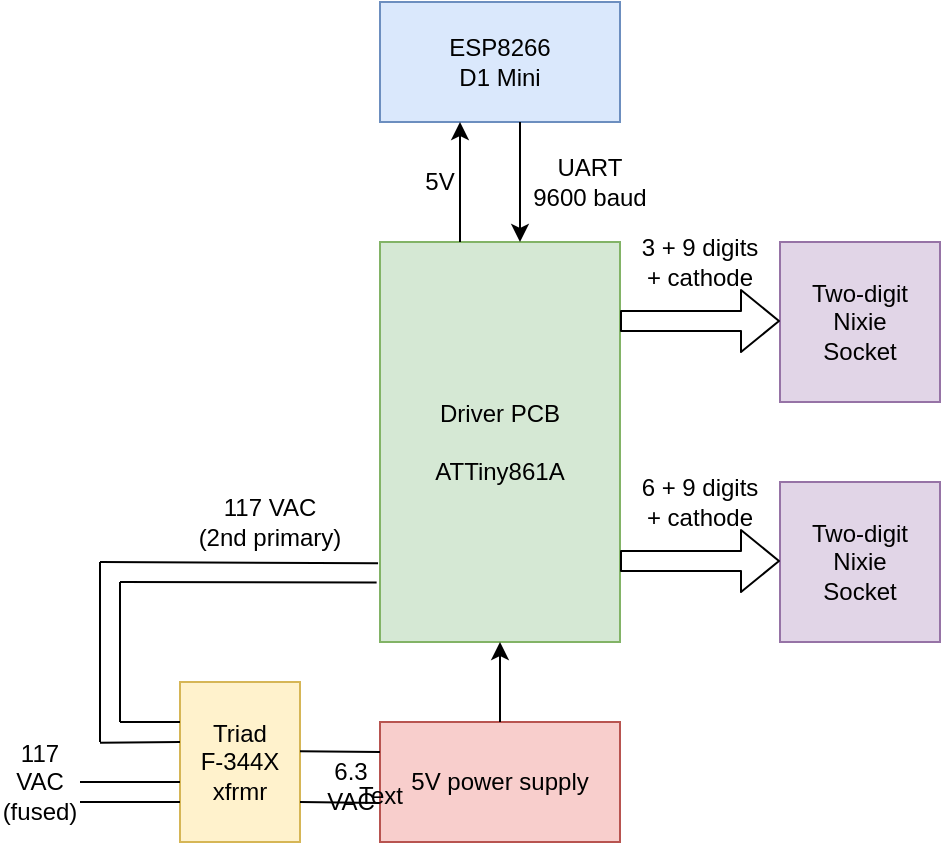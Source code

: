 <mxfile version="13.3.5" type="device"><diagram id="xHKlxxDqm_AbG5Z9B3xm" name="Page-1"><mxGraphModel dx="685" dy="674" grid="1" gridSize="10" guides="1" tooltips="1" connect="1" arrows="1" fold="1" page="1" pageScale="1" pageWidth="850" pageHeight="1100" math="0" shadow="0"><root><mxCell id="0"/><mxCell id="1" parent="0"/><mxCell id="uiOxMhqzbpM_2TiCLLqi-3" value="Driver PCB&lt;br&gt;&lt;br&gt;ATTiny861A" style="rounded=0;whiteSpace=wrap;html=1;fillColor=#d5e8d4;strokeColor=#82b366;" vertex="1" parent="1"><mxGeometry x="240" y="200" width="120" height="200" as="geometry"/></mxCell><mxCell id="uiOxMhqzbpM_2TiCLLqi-4" value="Two-digit&lt;br&gt;Nixie&lt;br&gt;Socket" style="rounded=0;whiteSpace=wrap;html=1;fillColor=#e1d5e7;strokeColor=#9673a6;" vertex="1" parent="1"><mxGeometry x="440" y="200" width="80" height="80" as="geometry"/></mxCell><mxCell id="uiOxMhqzbpM_2TiCLLqi-5" value="Two-digit&lt;br&gt;Nixie&lt;br&gt;Socket" style="rounded=0;whiteSpace=wrap;html=1;fillColor=#e1d5e7;strokeColor=#9673a6;" vertex="1" parent="1"><mxGeometry x="440" y="320" width="80" height="80" as="geometry"/></mxCell><mxCell id="uiOxMhqzbpM_2TiCLLqi-6" value="" style="shape=flexArrow;endArrow=classic;html=1;" edge="1" parent="1"><mxGeometry width="50" height="50" relative="1" as="geometry"><mxPoint x="360" y="239.5" as="sourcePoint"/><mxPoint x="440" y="239.5" as="targetPoint"/></mxGeometry></mxCell><mxCell id="uiOxMhqzbpM_2TiCLLqi-7" value="" style="shape=flexArrow;endArrow=classic;html=1;" edge="1" parent="1"><mxGeometry width="50" height="50" relative="1" as="geometry"><mxPoint x="360" y="359.5" as="sourcePoint"/><mxPoint x="440" y="359.5" as="targetPoint"/></mxGeometry></mxCell><mxCell id="uiOxMhqzbpM_2TiCLLqi-8" value="ESP8266&lt;br&gt;D1 Mini" style="rounded=0;whiteSpace=wrap;html=1;fillColor=#dae8fc;strokeColor=#6c8ebf;" vertex="1" parent="1"><mxGeometry x="240" y="80" width="120" height="60" as="geometry"/></mxCell><mxCell id="uiOxMhqzbpM_2TiCLLqi-9" value="" style="endArrow=classic;html=1;" edge="1" parent="1"><mxGeometry width="50" height="50" relative="1" as="geometry"><mxPoint x="310" y="140" as="sourcePoint"/><mxPoint x="310" y="200" as="targetPoint"/></mxGeometry></mxCell><mxCell id="uiOxMhqzbpM_2TiCLLqi-11" value="UART&lt;br&gt;9600 baud" style="text;html=1;strokeColor=none;fillColor=none;align=center;verticalAlign=middle;whiteSpace=wrap;rounded=0;" vertex="1" parent="1"><mxGeometry x="300" y="160" width="90" height="20" as="geometry"/></mxCell><mxCell id="uiOxMhqzbpM_2TiCLLqi-12" value="3 + 9 digits&lt;br&gt;+ cathode" style="text;html=1;strokeColor=none;fillColor=none;align=center;verticalAlign=middle;whiteSpace=wrap;rounded=0;" vertex="1" parent="1"><mxGeometry x="360" y="200" width="80" height="20" as="geometry"/></mxCell><mxCell id="uiOxMhqzbpM_2TiCLLqi-13" value="6 + 9 digits&lt;br&gt;+ cathode" style="text;html=1;strokeColor=none;fillColor=none;align=center;verticalAlign=middle;whiteSpace=wrap;rounded=0;" vertex="1" parent="1"><mxGeometry x="360" y="320" width="80" height="20" as="geometry"/></mxCell><mxCell id="uiOxMhqzbpM_2TiCLLqi-14" value="5V power supply" style="rounded=0;whiteSpace=wrap;html=1;fillColor=#f8cecc;strokeColor=#b85450;" vertex="1" parent="1"><mxGeometry x="240" y="440" width="120" height="60" as="geometry"/></mxCell><mxCell id="uiOxMhqzbpM_2TiCLLqi-15" value="" style="endArrow=classic;html=1;" edge="1" parent="1"><mxGeometry width="50" height="50" relative="1" as="geometry"><mxPoint x="280" y="200" as="sourcePoint"/><mxPoint x="280" y="140" as="targetPoint"/></mxGeometry></mxCell><mxCell id="uiOxMhqzbpM_2TiCLLqi-16" value="5V" style="text;html=1;strokeColor=none;fillColor=none;align=center;verticalAlign=middle;whiteSpace=wrap;rounded=0;" vertex="1" parent="1"><mxGeometry x="250" y="160" width="40" height="20" as="geometry"/></mxCell><mxCell id="uiOxMhqzbpM_2TiCLLqi-18" value="" style="endArrow=classic;html=1;" edge="1" parent="1"><mxGeometry width="50" height="50" relative="1" as="geometry"><mxPoint x="300" y="440" as="sourcePoint"/><mxPoint x="300" y="400" as="targetPoint"/></mxGeometry></mxCell><mxCell id="uiOxMhqzbpM_2TiCLLqi-20" value="Triad&lt;br&gt;F-344X&lt;br&gt;xfrmr" style="rounded=0;whiteSpace=wrap;html=1;fillColor=#fff2cc;strokeColor=#d6b656;" vertex="1" parent="1"><mxGeometry x="140" y="420" width="60" height="80" as="geometry"/></mxCell><mxCell id="uiOxMhqzbpM_2TiCLLqi-21" value="" style="endArrow=none;html=1;entryX=0;entryY=0.25;entryDx=0;entryDy=0;" edge="1" parent="1" target="uiOxMhqzbpM_2TiCLLqi-14"><mxGeometry width="50" height="50" relative="1" as="geometry"><mxPoint x="200" y="454.66" as="sourcePoint"/><mxPoint x="230" y="454.66" as="targetPoint"/></mxGeometry></mxCell><mxCell id="uiOxMhqzbpM_2TiCLLqi-22" value="" style="endArrow=none;html=1;entryX=-0.002;entryY=0.675;entryDx=0;entryDy=0;entryPerimeter=0;" edge="1" parent="1" target="uiOxMhqzbpM_2TiCLLqi-14"><mxGeometry width="50" height="50" relative="1" as="geometry"><mxPoint x="200" y="480" as="sourcePoint"/><mxPoint x="230" y="480" as="targetPoint"/></mxGeometry></mxCell><mxCell id="uiOxMhqzbpM_2TiCLLqi-24" value="6.3 &lt;br&gt;VAC" style="text;html=1;strokeColor=none;fillColor=none;align=center;verticalAlign=middle;whiteSpace=wrap;rounded=0;" vertex="1" parent="1"><mxGeometry x="191" y="457" width="69" height="30" as="geometry"/></mxCell><mxCell id="uiOxMhqzbpM_2TiCLLqi-36" value="Text" style="text;html=1;align=center;verticalAlign=middle;resizable=0;points=[];autosize=1;" vertex="1" parent="uiOxMhqzbpM_2TiCLLqi-24"><mxGeometry x="29" y="10" width="40" height="20" as="geometry"/></mxCell><mxCell id="uiOxMhqzbpM_2TiCLLqi-26" value="" style="endArrow=none;html=1;" edge="1" parent="1"><mxGeometry width="50" height="50" relative="1" as="geometry"><mxPoint x="110" y="440" as="sourcePoint"/><mxPoint x="140" y="440" as="targetPoint"/></mxGeometry></mxCell><mxCell id="uiOxMhqzbpM_2TiCLLqi-27" value="" style="endArrow=none;html=1;" edge="1" parent="1"><mxGeometry width="50" height="50" relative="1" as="geometry"><mxPoint x="110" y="440" as="sourcePoint"/><mxPoint x="110" y="370" as="targetPoint"/></mxGeometry></mxCell><mxCell id="uiOxMhqzbpM_2TiCLLqi-28" value="" style="endArrow=none;html=1;" edge="1" parent="1"><mxGeometry width="50" height="50" relative="1" as="geometry"><mxPoint x="100" y="450.34" as="sourcePoint"/><mxPoint x="140" y="450" as="targetPoint"/></mxGeometry></mxCell><mxCell id="uiOxMhqzbpM_2TiCLLqi-29" value="" style="endArrow=none;html=1;" edge="1" parent="1"><mxGeometry width="50" height="50" relative="1" as="geometry"><mxPoint x="100" y="450" as="sourcePoint"/><mxPoint x="100" y="360" as="targetPoint"/></mxGeometry></mxCell><mxCell id="uiOxMhqzbpM_2TiCLLqi-30" value="" style="endArrow=none;html=1;entryX=-0.014;entryY=0.851;entryDx=0;entryDy=0;entryPerimeter=0;" edge="1" parent="1" target="uiOxMhqzbpM_2TiCLLqi-3"><mxGeometry width="50" height="50" relative="1" as="geometry"><mxPoint x="110" y="370" as="sourcePoint"/><mxPoint x="160" y="320" as="targetPoint"/></mxGeometry></mxCell><mxCell id="uiOxMhqzbpM_2TiCLLqi-31" value="" style="endArrow=none;html=1;entryX=-0.008;entryY=0.803;entryDx=0;entryDy=0;entryPerimeter=0;" edge="1" parent="1" target="uiOxMhqzbpM_2TiCLLqi-3"><mxGeometry width="50" height="50" relative="1" as="geometry"><mxPoint x="100" y="360" as="sourcePoint"/><mxPoint x="150" y="310" as="targetPoint"/></mxGeometry></mxCell><mxCell id="uiOxMhqzbpM_2TiCLLqi-32" value="" style="endArrow=none;html=1;" edge="1" parent="1"><mxGeometry width="50" height="50" relative="1" as="geometry"><mxPoint x="90" y="470" as="sourcePoint"/><mxPoint x="140" y="470" as="targetPoint"/></mxGeometry></mxCell><mxCell id="uiOxMhqzbpM_2TiCLLqi-33" value="" style="endArrow=none;html=1;" edge="1" parent="1"><mxGeometry width="50" height="50" relative="1" as="geometry"><mxPoint x="90" y="480" as="sourcePoint"/><mxPoint x="140" y="480" as="targetPoint"/></mxGeometry></mxCell><mxCell id="uiOxMhqzbpM_2TiCLLqi-34" value="117&lt;br&gt;VAC&lt;br&gt;(fused)" style="text;html=1;strokeColor=none;fillColor=none;align=center;verticalAlign=middle;whiteSpace=wrap;rounded=0;" vertex="1" parent="1"><mxGeometry x="50" y="460" width="40" height="20" as="geometry"/></mxCell><mxCell id="uiOxMhqzbpM_2TiCLLqi-35" value="117 VAC&lt;br&gt;(2nd primary)" style="text;html=1;strokeColor=none;fillColor=none;align=center;verticalAlign=middle;whiteSpace=wrap;rounded=0;" vertex="1" parent="1"><mxGeometry x="140" y="330" width="90" height="20" as="geometry"/></mxCell></root></mxGraphModel></diagram></mxfile>